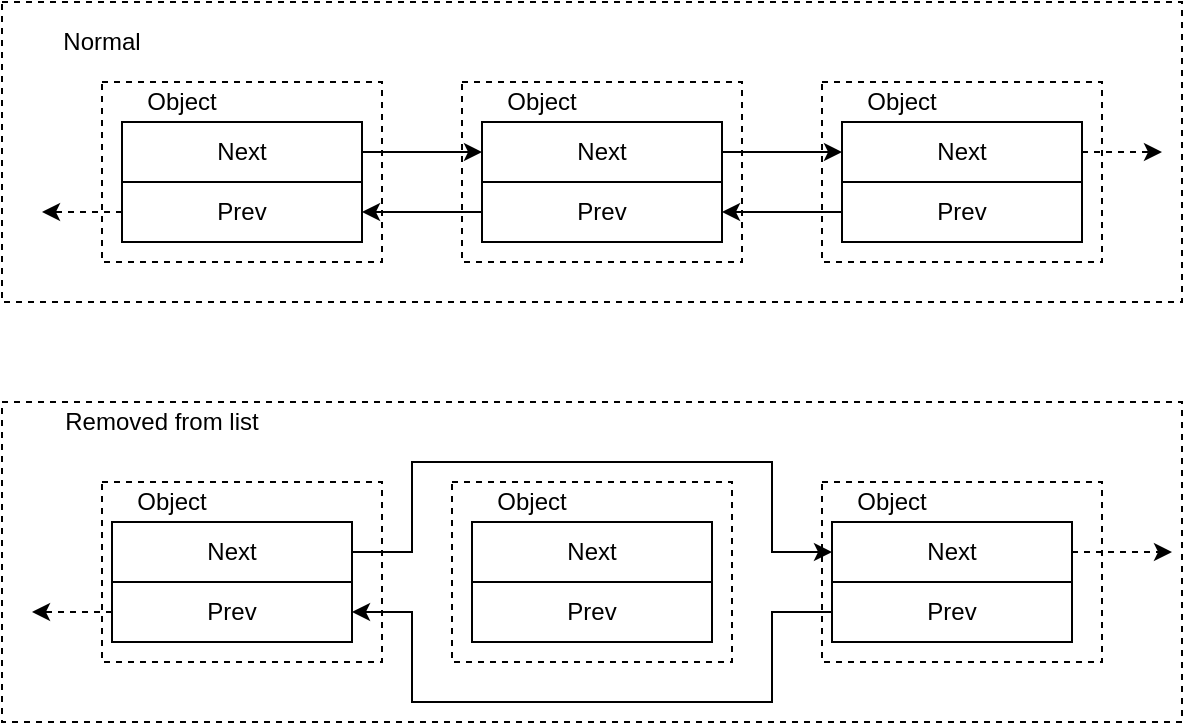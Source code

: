 <mxfile version="13.4.2" type="device"><diagram id="3egq9EvXwwci96Y-j3Lc" name="Page-1"><mxGraphModel dx="1037" dy="539" grid="1" gridSize="10" guides="1" tooltips="1" connect="1" arrows="1" fold="1" page="1" pageScale="1" pageWidth="850" pageHeight="1100" math="0" shadow="0"><root><mxCell id="0"/><mxCell id="1" parent="0"/><mxCell id="nZDr_gv2BxBJoom0Htoy-17" style="edgeStyle=orthogonalEdgeStyle;rounded=0;orthogonalLoop=1;jettySize=auto;html=1;entryX=0;entryY=0.5;entryDx=0;entryDy=0;" edge="1" parent="1" source="nZDr_gv2BxBJoom0Htoy-1" target="nZDr_gv2BxBJoom0Htoy-4"><mxGeometry relative="1" as="geometry"/></mxCell><mxCell id="nZDr_gv2BxBJoom0Htoy-1" value="Next" style="rounded=0;whiteSpace=wrap;html=1;" vertex="1" parent="1"><mxGeometry x="120" y="150" width="120" height="30" as="geometry"/></mxCell><mxCell id="nZDr_gv2BxBJoom0Htoy-32" style="edgeStyle=orthogonalEdgeStyle;rounded=0;orthogonalLoop=1;jettySize=auto;html=1;dashed=1;" edge="1" parent="1" source="nZDr_gv2BxBJoom0Htoy-2"><mxGeometry relative="1" as="geometry"><mxPoint x="80" y="195" as="targetPoint"/></mxGeometry></mxCell><mxCell id="nZDr_gv2BxBJoom0Htoy-2" value="Prev" style="rounded=0;whiteSpace=wrap;html=1;" vertex="1" parent="1"><mxGeometry x="120" y="180" width="120" height="30" as="geometry"/></mxCell><mxCell id="nZDr_gv2BxBJoom0Htoy-20" style="edgeStyle=orthogonalEdgeStyle;rounded=0;orthogonalLoop=1;jettySize=auto;html=1;entryX=1;entryY=0.5;entryDx=0;entryDy=0;" edge="1" parent="1" source="nZDr_gv2BxBJoom0Htoy-3" target="nZDr_gv2BxBJoom0Htoy-2"><mxGeometry relative="1" as="geometry"/></mxCell><mxCell id="nZDr_gv2BxBJoom0Htoy-3" value="Prev" style="rounded=0;whiteSpace=wrap;html=1;" vertex="1" parent="1"><mxGeometry x="300" y="180" width="120" height="30" as="geometry"/></mxCell><mxCell id="nZDr_gv2BxBJoom0Htoy-18" style="edgeStyle=orthogonalEdgeStyle;rounded=0;orthogonalLoop=1;jettySize=auto;html=1;entryX=0;entryY=0.5;entryDx=0;entryDy=0;" edge="1" parent="1" source="nZDr_gv2BxBJoom0Htoy-4" target="nZDr_gv2BxBJoom0Htoy-6"><mxGeometry relative="1" as="geometry"/></mxCell><mxCell id="nZDr_gv2BxBJoom0Htoy-4" value="Next" style="rounded=0;whiteSpace=wrap;html=1;" vertex="1" parent="1"><mxGeometry x="300" y="150" width="120" height="30" as="geometry"/></mxCell><mxCell id="nZDr_gv2BxBJoom0Htoy-19" style="edgeStyle=orthogonalEdgeStyle;rounded=0;orthogonalLoop=1;jettySize=auto;html=1;entryX=1;entryY=0.5;entryDx=0;entryDy=0;" edge="1" parent="1" source="nZDr_gv2BxBJoom0Htoy-5" target="nZDr_gv2BxBJoom0Htoy-3"><mxGeometry relative="1" as="geometry"/></mxCell><mxCell id="nZDr_gv2BxBJoom0Htoy-5" value="Prev" style="rounded=0;whiteSpace=wrap;html=1;" vertex="1" parent="1"><mxGeometry x="480" y="180" width="120" height="30" as="geometry"/></mxCell><mxCell id="nZDr_gv2BxBJoom0Htoy-30" style="edgeStyle=orthogonalEdgeStyle;rounded=0;orthogonalLoop=1;jettySize=auto;html=1;dashed=1;" edge="1" parent="1" source="nZDr_gv2BxBJoom0Htoy-6"><mxGeometry relative="1" as="geometry"><mxPoint x="640" y="165" as="targetPoint"/></mxGeometry></mxCell><mxCell id="nZDr_gv2BxBJoom0Htoy-6" value="Next" style="rounded=0;whiteSpace=wrap;html=1;" vertex="1" parent="1"><mxGeometry x="480" y="150" width="120" height="30" as="geometry"/></mxCell><mxCell id="nZDr_gv2BxBJoom0Htoy-21" style="edgeStyle=orthogonalEdgeStyle;rounded=0;orthogonalLoop=1;jettySize=auto;html=1;entryX=0;entryY=0.5;entryDx=0;entryDy=0;" edge="1" parent="1" source="nZDr_gv2BxBJoom0Htoy-8" target="nZDr_gv2BxBJoom0Htoy-13"><mxGeometry relative="1" as="geometry"><Array as="points"><mxPoint x="265" y="365"/><mxPoint x="265" y="320"/><mxPoint x="445" y="320"/><mxPoint x="445" y="365"/></Array></mxGeometry></mxCell><mxCell id="nZDr_gv2BxBJoom0Htoy-8" value="Next" style="rounded=0;whiteSpace=wrap;html=1;" vertex="1" parent="1"><mxGeometry x="115" y="350" width="120" height="30" as="geometry"/></mxCell><mxCell id="nZDr_gv2BxBJoom0Htoy-35" style="edgeStyle=orthogonalEdgeStyle;rounded=0;orthogonalLoop=1;jettySize=auto;html=1;dashed=1;" edge="1" parent="1" source="nZDr_gv2BxBJoom0Htoy-9"><mxGeometry relative="1" as="geometry"><mxPoint x="75" y="395" as="targetPoint"/></mxGeometry></mxCell><mxCell id="nZDr_gv2BxBJoom0Htoy-9" value="Prev" style="rounded=0;whiteSpace=wrap;html=1;" vertex="1" parent="1"><mxGeometry x="115" y="380" width="120" height="30" as="geometry"/></mxCell><mxCell id="nZDr_gv2BxBJoom0Htoy-10" value="Prev" style="rounded=0;whiteSpace=wrap;html=1;" vertex="1" parent="1"><mxGeometry x="295" y="380" width="120" height="30" as="geometry"/></mxCell><mxCell id="nZDr_gv2BxBJoom0Htoy-11" value="Next" style="rounded=0;whiteSpace=wrap;html=1;" vertex="1" parent="1"><mxGeometry x="295" y="350" width="120" height="30" as="geometry"/></mxCell><mxCell id="nZDr_gv2BxBJoom0Htoy-22" style="edgeStyle=orthogonalEdgeStyle;rounded=0;orthogonalLoop=1;jettySize=auto;html=1;entryX=1;entryY=0.5;entryDx=0;entryDy=0;" edge="1" parent="1" source="nZDr_gv2BxBJoom0Htoy-12" target="nZDr_gv2BxBJoom0Htoy-9"><mxGeometry relative="1" as="geometry"><Array as="points"><mxPoint x="445" y="395"/><mxPoint x="445" y="440"/><mxPoint x="265" y="440"/><mxPoint x="265" y="395"/></Array></mxGeometry></mxCell><mxCell id="nZDr_gv2BxBJoom0Htoy-12" value="Prev" style="rounded=0;whiteSpace=wrap;html=1;" vertex="1" parent="1"><mxGeometry x="475" y="380" width="120" height="30" as="geometry"/></mxCell><mxCell id="nZDr_gv2BxBJoom0Htoy-34" style="edgeStyle=orthogonalEdgeStyle;rounded=0;orthogonalLoop=1;jettySize=auto;html=1;dashed=1;" edge="1" parent="1" source="nZDr_gv2BxBJoom0Htoy-13"><mxGeometry relative="1" as="geometry"><mxPoint x="645" y="365" as="targetPoint"/></mxGeometry></mxCell><mxCell id="nZDr_gv2BxBJoom0Htoy-13" value="Next" style="rounded=0;whiteSpace=wrap;html=1;" vertex="1" parent="1"><mxGeometry x="475" y="350" width="120" height="30" as="geometry"/></mxCell><mxCell id="nZDr_gv2BxBJoom0Htoy-25" value="Normal" style="text;html=1;strokeColor=none;fillColor=none;align=center;verticalAlign=middle;whiteSpace=wrap;rounded=0;dashed=1;" vertex="1" parent="1"><mxGeometry x="80" y="100" width="60" height="20" as="geometry"/></mxCell><mxCell id="nZDr_gv2BxBJoom0Htoy-38" value="Object" style="text;html=1;strokeColor=none;fillColor=none;align=center;verticalAlign=middle;whiteSpace=wrap;rounded=0;dashed=1;" vertex="1" parent="1"><mxGeometry x="120" y="130" width="60" height="20" as="geometry"/></mxCell><mxCell id="nZDr_gv2BxBJoom0Htoy-39" value="Object" style="text;html=1;strokeColor=none;fillColor=none;align=center;verticalAlign=middle;whiteSpace=wrap;rounded=0;dashed=1;" vertex="1" parent="1"><mxGeometry x="300" y="130" width="60" height="20" as="geometry"/></mxCell><mxCell id="nZDr_gv2BxBJoom0Htoy-40" value="Object" style="text;html=1;strokeColor=none;fillColor=none;align=center;verticalAlign=middle;whiteSpace=wrap;rounded=0;dashed=1;" vertex="1" parent="1"><mxGeometry x="480" y="130" width="60" height="20" as="geometry"/></mxCell><mxCell id="nZDr_gv2BxBJoom0Htoy-47" value="" style="rounded=0;whiteSpace=wrap;html=1;dashed=1;fillColor=none;" vertex="1" parent="1"><mxGeometry x="110" y="130" width="140" height="90" as="geometry"/></mxCell><mxCell id="nZDr_gv2BxBJoom0Htoy-48" value="" style="rounded=0;whiteSpace=wrap;html=1;dashed=1;fillColor=none;" vertex="1" parent="1"><mxGeometry x="470" y="130" width="140" height="90" as="geometry"/></mxCell><mxCell id="nZDr_gv2BxBJoom0Htoy-49" value="" style="rounded=0;whiteSpace=wrap;html=1;dashed=1;fillColor=none;" vertex="1" parent="1"><mxGeometry x="290" y="130" width="140" height="90" as="geometry"/></mxCell><mxCell id="nZDr_gv2BxBJoom0Htoy-50" value="Object" style="text;html=1;strokeColor=none;fillColor=none;align=center;verticalAlign=middle;whiteSpace=wrap;rounded=0;dashed=1;" vertex="1" parent="1"><mxGeometry x="115" y="330" width="60" height="20" as="geometry"/></mxCell><mxCell id="nZDr_gv2BxBJoom0Htoy-51" value="Object" style="text;html=1;strokeColor=none;fillColor=none;align=center;verticalAlign=middle;whiteSpace=wrap;rounded=0;dashed=1;" vertex="1" parent="1"><mxGeometry x="295" y="330" width="60" height="20" as="geometry"/></mxCell><mxCell id="nZDr_gv2BxBJoom0Htoy-52" value="Object" style="text;html=1;strokeColor=none;fillColor=none;align=center;verticalAlign=middle;whiteSpace=wrap;rounded=0;dashed=1;" vertex="1" parent="1"><mxGeometry x="475" y="330" width="60" height="20" as="geometry"/></mxCell><mxCell id="nZDr_gv2BxBJoom0Htoy-54" value="" style="rounded=0;whiteSpace=wrap;html=1;dashed=1;fillColor=none;" vertex="1" parent="1"><mxGeometry x="470" y="330" width="140" height="90" as="geometry"/></mxCell><mxCell id="nZDr_gv2BxBJoom0Htoy-55" value="" style="rounded=0;whiteSpace=wrap;html=1;dashed=1;fillColor=none;" vertex="1" parent="1"><mxGeometry x="285" y="330" width="140" height="90" as="geometry"/></mxCell><mxCell id="nZDr_gv2BxBJoom0Htoy-56" value="" style="rounded=0;whiteSpace=wrap;html=1;dashed=1;fillColor=none;" vertex="1" parent="1"><mxGeometry x="110" y="330" width="140" height="90" as="geometry"/></mxCell><mxCell id="nZDr_gv2BxBJoom0Htoy-57" value="" style="rounded=0;whiteSpace=wrap;html=1;dashed=1;fillColor=none;" vertex="1" parent="1"><mxGeometry x="60" y="90" width="590" height="150" as="geometry"/></mxCell><mxCell id="nZDr_gv2BxBJoom0Htoy-58" value="Removed from list" style="text;html=1;strokeColor=none;fillColor=none;align=center;verticalAlign=middle;whiteSpace=wrap;rounded=0;dashed=1;" vertex="1" parent="1"><mxGeometry x="90" y="290" width="100" height="20" as="geometry"/></mxCell><mxCell id="nZDr_gv2BxBJoom0Htoy-59" value="" style="rounded=0;whiteSpace=wrap;html=1;dashed=1;fillColor=none;" vertex="1" parent="1"><mxGeometry x="60" y="290" width="590" height="160" as="geometry"/></mxCell></root></mxGraphModel></diagram></mxfile>